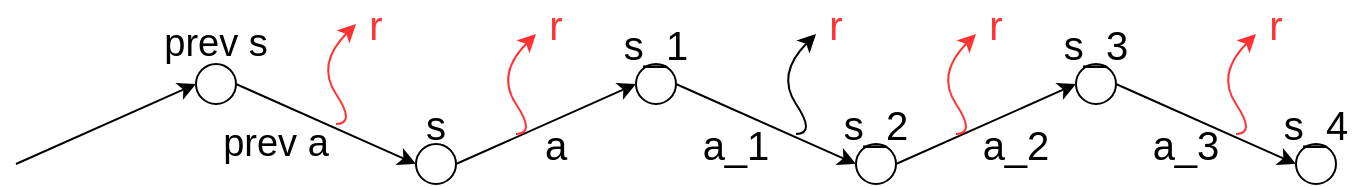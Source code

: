 <mxfile version="12.5.1" type="github">
  <diagram id="DRUTqslgJywgA-yeCbnr" name="Page-1">
    <mxGraphModel dx="1182" dy="683" grid="1" gridSize="10" guides="1" tooltips="1" connect="1" arrows="1" fold="1" page="1" pageScale="1" pageWidth="827" pageHeight="1169" math="0" shadow="0">
      <root>
        <mxCell id="0"/>
        <mxCell id="1" parent="0"/>
        <mxCell id="5rpIBblbzFWk3r73EX7g-2" value="" style="endArrow=classic;html=1;" edge="1" parent="1">
          <mxGeometry width="50" height="50" relative="1" as="geometry">
            <mxPoint x="110" y="200" as="sourcePoint"/>
            <mxPoint x="200" y="160" as="targetPoint"/>
          </mxGeometry>
        </mxCell>
        <mxCell id="5rpIBblbzFWk3r73EX7g-3" value="" style="endArrow=classic;html=1;" edge="1" parent="1">
          <mxGeometry width="50" height="50" relative="1" as="geometry">
            <mxPoint x="330" y="200" as="sourcePoint"/>
            <mxPoint x="420" y="160" as="targetPoint"/>
          </mxGeometry>
        </mxCell>
        <mxCell id="5rpIBblbzFWk3r73EX7g-4" value="" style="endArrow=classic;html=1;" edge="1" parent="1">
          <mxGeometry width="50" height="50" relative="1" as="geometry">
            <mxPoint x="220" y="160" as="sourcePoint"/>
            <mxPoint x="310" y="200" as="targetPoint"/>
          </mxGeometry>
        </mxCell>
        <mxCell id="5rpIBblbzFWk3r73EX7g-5" value="" style="endArrow=classic;html=1;" edge="1" parent="1">
          <mxGeometry width="50" height="50" relative="1" as="geometry">
            <mxPoint x="440" y="160" as="sourcePoint"/>
            <mxPoint x="530" y="200" as="targetPoint"/>
          </mxGeometry>
        </mxCell>
        <mxCell id="5rpIBblbzFWk3r73EX7g-6" value="" style="endArrow=classic;html=1;" edge="1" parent="1">
          <mxGeometry width="50" height="50" relative="1" as="geometry">
            <mxPoint x="660" y="160" as="sourcePoint"/>
            <mxPoint x="750" y="200" as="targetPoint"/>
          </mxGeometry>
        </mxCell>
        <mxCell id="5rpIBblbzFWk3r73EX7g-10" value="" style="ellipse;whiteSpace=wrap;html=1;aspect=fixed;" vertex="1" parent="1">
          <mxGeometry x="200" y="150" width="20" height="20" as="geometry"/>
        </mxCell>
        <mxCell id="5rpIBblbzFWk3r73EX7g-11" value="" style="ellipse;whiteSpace=wrap;html=1;aspect=fixed;" vertex="1" parent="1">
          <mxGeometry x="310" y="190" width="20" height="20" as="geometry"/>
        </mxCell>
        <mxCell id="5rpIBblbzFWk3r73EX7g-12" value="" style="ellipse;whiteSpace=wrap;html=1;aspect=fixed;" vertex="1" parent="1">
          <mxGeometry x="420" y="150" width="20" height="20" as="geometry"/>
        </mxCell>
        <mxCell id="5rpIBblbzFWk3r73EX7g-14" value="" style="ellipse;whiteSpace=wrap;html=1;aspect=fixed;" vertex="1" parent="1">
          <mxGeometry x="530" y="190" width="20" height="20" as="geometry"/>
        </mxCell>
        <mxCell id="5rpIBblbzFWk3r73EX7g-15" value="" style="endArrow=classic;html=1;" edge="1" parent="1">
          <mxGeometry width="50" height="50" relative="1" as="geometry">
            <mxPoint x="550" y="200" as="sourcePoint"/>
            <mxPoint x="640" y="160" as="targetPoint"/>
          </mxGeometry>
        </mxCell>
        <mxCell id="5rpIBblbzFWk3r73EX7g-16" value="" style="ellipse;whiteSpace=wrap;html=1;aspect=fixed;" vertex="1" parent="1">
          <mxGeometry x="640" y="150" width="20" height="20" as="geometry"/>
        </mxCell>
        <mxCell id="5rpIBblbzFWk3r73EX7g-17" value="" style="ellipse;whiteSpace=wrap;html=1;aspect=fixed;" vertex="1" parent="1">
          <mxGeometry x="750" y="190" width="20" height="20" as="geometry"/>
        </mxCell>
        <mxCell id="5rpIBblbzFWk3r73EX7g-19" value="&lt;font style=&quot;font-size: 19px&quot;&gt;prev s&lt;/font&gt;" style="text;html=1;strokeColor=none;fillColor=none;align=center;verticalAlign=middle;whiteSpace=wrap;rounded=0;" vertex="1" parent="1">
          <mxGeometry x="180" y="130" width="60" height="20" as="geometry"/>
        </mxCell>
        <mxCell id="5rpIBblbzFWk3r73EX7g-20" value="&lt;font style=&quot;font-size: 19px&quot;&gt;prev a&lt;/font&gt;" style="text;html=1;strokeColor=none;fillColor=none;align=center;verticalAlign=middle;whiteSpace=wrap;rounded=0;" vertex="1" parent="1">
          <mxGeometry x="210" y="180" width="60" height="20" as="geometry"/>
        </mxCell>
        <mxCell id="5rpIBblbzFWk3r73EX7g-23" value="" style="curved=1;endArrow=classic;html=1;strokeColor=#FF3333;" edge="1" parent="1">
          <mxGeometry width="50" height="50" relative="1" as="geometry">
            <mxPoint x="270" y="180" as="sourcePoint"/>
            <mxPoint x="280" y="130" as="targetPoint"/>
            <Array as="points">
              <mxPoint x="280" y="180"/>
              <mxPoint x="260" y="150"/>
            </Array>
          </mxGeometry>
        </mxCell>
        <mxCell id="5rpIBblbzFWk3r73EX7g-24" value="" style="curved=1;endArrow=classic;html=1;strokeColor=#FF3333;" edge="1" parent="1">
          <mxGeometry width="50" height="50" relative="1" as="geometry">
            <mxPoint x="360" y="185" as="sourcePoint"/>
            <mxPoint x="370" y="135" as="targetPoint"/>
            <Array as="points">
              <mxPoint x="370" y="185"/>
              <mxPoint x="350" y="155"/>
            </Array>
          </mxGeometry>
        </mxCell>
        <mxCell id="5rpIBblbzFWk3r73EX7g-25" value="" style="curved=1;endArrow=classic;html=1;" edge="1" parent="1">
          <mxGeometry width="50" height="50" relative="1" as="geometry">
            <mxPoint x="500" y="185" as="sourcePoint"/>
            <mxPoint x="510" y="135" as="targetPoint"/>
            <Array as="points">
              <mxPoint x="510" y="185"/>
              <mxPoint x="490" y="155"/>
            </Array>
          </mxGeometry>
        </mxCell>
        <mxCell id="5rpIBblbzFWk3r73EX7g-26" value="" style="curved=1;endArrow=classic;html=1;strokeColor=#FF3333;" edge="1" parent="1">
          <mxGeometry width="50" height="50" relative="1" as="geometry">
            <mxPoint x="580" y="185" as="sourcePoint"/>
            <mxPoint x="590" y="135" as="targetPoint"/>
            <Array as="points">
              <mxPoint x="590" y="185"/>
              <mxPoint x="570" y="155"/>
            </Array>
          </mxGeometry>
        </mxCell>
        <mxCell id="5rpIBblbzFWk3r73EX7g-27" value="" style="curved=1;endArrow=classic;html=1;strokeColor=#FF3333;" edge="1" parent="1">
          <mxGeometry width="50" height="50" relative="1" as="geometry">
            <mxPoint x="720" y="185" as="sourcePoint"/>
            <mxPoint x="730" y="135" as="targetPoint"/>
            <Array as="points">
              <mxPoint x="730" y="185"/>
              <mxPoint x="710" y="155"/>
            </Array>
          </mxGeometry>
        </mxCell>
        <mxCell id="5rpIBblbzFWk3r73EX7g-28" value="&lt;font style=&quot;font-size: 20px&quot;&gt;s&lt;/font&gt;" style="text;html=1;strokeColor=none;fillColor=none;align=center;verticalAlign=middle;whiteSpace=wrap;rounded=0;" vertex="1" parent="1">
          <mxGeometry x="300" y="170" width="40" height="20" as="geometry"/>
        </mxCell>
        <mxCell id="5rpIBblbzFWk3r73EX7g-29" value="&lt;font style=&quot;font-size: 20px&quot;&gt;a&lt;/font&gt;" style="text;html=1;strokeColor=none;fillColor=none;align=center;verticalAlign=middle;whiteSpace=wrap;rounded=0;" vertex="1" parent="1">
          <mxGeometry x="360" y="180" width="40" height="20" as="geometry"/>
        </mxCell>
        <mxCell id="5rpIBblbzFWk3r73EX7g-30" value="&lt;font style=&quot;font-size: 20px&quot;&gt;s_1&lt;/font&gt;&lt;span style=&quot;color: rgba(0 , 0 , 0 , 0) ; font-family: monospace ; font-size: 0px ; white-space: nowrap&quot;&gt;%3CmxGraphModel%3E%3Croot%3E%3CmxCell%20id%3D%220%22%2F%3E%3CmxCell%20id%3D%221%22%20parent%3D%220%22%2F%3E%3CmxCell%20id%3D%222%22%20value%3D%22%26lt%3Bfont%20style%3D%26quot%3Bfont-size%3A%2020px%26quot%3B%26gt%3Bs%26lt%3B%2Ffont%26gt%3B%22%20style%3D%22text%3Bhtml%3D1%3BstrokeColor%3Dnone%3BfillColor%3Dnone%3Balign%3Dcenter%3BverticalAlign%3Dmiddle%3BwhiteSpace%3Dwrap%3Brounded%3D0%3B%22%20vertex%3D%221%22%20parent%3D%221%22%3E%3CmxGeometry%20x%3D%22300%22%20y%3D%22170%22%20width%3D%2240%22%20height%3D%2220%22%20as%3D%22geometry%22%2F%3E%3C%2FmxCell%3E%3C%2Froot%3E%3C%2FmxGraphModel%3E&lt;/span&gt;" style="text;html=1;strokeColor=none;fillColor=none;align=center;verticalAlign=middle;whiteSpace=wrap;rounded=0;" vertex="1" parent="1">
          <mxGeometry x="410" y="130" width="40" height="20" as="geometry"/>
        </mxCell>
        <mxCell id="5rpIBblbzFWk3r73EX7g-31" value="&lt;font style=&quot;font-size: 20px&quot;&gt;a_1&lt;/font&gt;&lt;span style=&quot;color: rgba(0 , 0 , 0 , 0) ; font-family: monospace ; font-size: 0px ; white-space: nowrap&quot;&gt;%3CmxGraphModel%3E%3Croot%3E%3CmxCell%20id%3D%220%22%2F%3E%3CmxCell%20id%3D%221%22%20parent%3D%220%22%2F%3E%3CmxCell%20id%3D%222%22%20value%3D%22%26lt%3Bfont%20style%3D%26quot%3Bfont-size%3A%2020px%26quot%3B%26gt%3Bs%26lt%3B%2Ffont%26gt%3B%22%20style%3D%22text%3Bhtml%3D1%3BstrokeColor%3Dnone%3BfillColor%3Dnone%3Balign%3Dcenter%3BverticalAlign%3Dmiddle%3BwhiteSpace%3Dwrap%3Brounded%3D0%3B%22%20vertex%3D%221%22%20parent%3D%221%22%3E%3CmxGeometry%20x%3D%22300%22%20y%3D%22170%22%20width%3D%2240%22%20height%3D%2220%22%20as%3D%22geometry%22%2F%3E%3C%2FmxCell%3E%3C%2Froot%3E%3C%2FmxGraphModel%3E&lt;/span&gt;" style="text;html=1;strokeColor=none;fillColor=none;align=center;verticalAlign=middle;whiteSpace=wrap;rounded=0;" vertex="1" parent="1">
          <mxGeometry x="450" y="180" width="40" height="20" as="geometry"/>
        </mxCell>
        <mxCell id="5rpIBblbzFWk3r73EX7g-37" value="&lt;font style=&quot;font-size: 20px&quot;&gt;a_2&lt;/font&gt;&lt;span style=&quot;color: rgba(0 , 0 , 0 , 0) ; font-family: monospace ; font-size: 0px ; white-space: nowrap&quot;&gt;%3CmxGraphModel%3E%3Croot%3E%3CmxCell%20id%3D%220%22%2F%3E%3CmxCell%20id%3D%221%22%20parent%3D%220%22%2F%3E%3CmxCell%20id%3D%222%22%20value%3D%22%26lt%3Bfont%20style%3D%26quot%3Bfont-size%3A%2020px%26quot%3B%26gt%3Bs%26lt%3B%2Ffont%26gt%3B%22%20style%3D%22text%3Bhtml%3D1%3BstrokeColor%3Dnone%3BfillColor%3Dnone%3Balign%3Dcenter%3BverticalAlign%3Dmiddle%3BwhiteSpace%3Dwrap%3Brounded%3D0%3B%22%20vertex%3D%221%22%20parent%3D%221%22%3E%3CmxGeometry%20x%3D%22300%22%20y%3D%22170%22%20width%3D%2240%22%20height%3D%2220%22%20as%3D%22geometry%22%2F%3E%3C%2FmxCell%3E%3C%2Froot%3E%3C%2FmxGraphModel%32&lt;/span&gt;" style="text;html=1;strokeColor=none;fillColor=none;align=center;verticalAlign=middle;whiteSpace=wrap;rounded=0;" vertex="1" parent="1">
          <mxGeometry x="590" y="180" width="40" height="20" as="geometry"/>
        </mxCell>
        <mxCell id="5rpIBblbzFWk3r73EX7g-38" value="&lt;font style=&quot;font-size: 20px&quot;&gt;s_2&lt;/font&gt;&lt;span style=&quot;color: rgba(0 , 0 , 0 , 0) ; font-family: monospace ; font-size: 0px ; white-space: nowrap&quot;&gt;%3CmxGraphModel%3E%3Croot%3E%3CmxCell%20id%3D%220%22%2F%3E%3CmxCell%20id%3D%221%22%20parent%3D%220%22%2F%3E%3CmxCell%20id%3D%222%22%20value%3D%22%26lt%3Bfont%20style%3D%26quot%3Bfont-size%3A%2020px%26quot%3B%26gt%3Bs%26lt%3B%2Ffont%26gt%3B%22%20style%3D%22text%3Bhtml%3D1%3BstrokeColor%3Dnone%3BfillColor%3Dnone%3Balign%3Dcenter%3BverticalAlign%3Dmiddle%3BwhiteSpace%3Dwrap%3Brounded%3D0%3B%22%20vertex%3D%221%22%20parent%3D%221%22%3E%3CmxGeometry%20x%3D%22300%22%20y%3D%22170%22%20width%3D%2240%22%20height%3D%2220%22%20as%3D%22geometry%22%2F%3E%3C%2FmxCell%3E%3C%2Froot%3E%3C%2FmxGraphModel%2&lt;/span&gt;" style="text;html=1;strokeColor=none;fillColor=none;align=center;verticalAlign=middle;whiteSpace=wrap;rounded=0;" vertex="1" parent="1">
          <mxGeometry x="520" y="170" width="40" height="20" as="geometry"/>
        </mxCell>
        <mxCell id="5rpIBblbzFWk3r73EX7g-39" value="&lt;font style=&quot;font-size: 20px&quot;&gt;s_3&lt;/font&gt;&lt;span style=&quot;color: rgba(0 , 0 , 0 , 0) ; font-family: monospace ; font-size: 0px ; white-space: nowrap&quot;&gt;%3CmxGraphModel%3E%3Croot%3E%3CmxCell%20id%3D%220%22%2F%3E%3CmxCell%20id%3D%221%22%20parent%3D%220%22%2F%3E%3CmxCell%20id%3D%222%22%20value%3D%22%26lt%3Bfont%20style%3D%26quot%3Bfont-size%3A%2020px%26quot%3B%26gt%3Bs%26lt%3B%2Ffont%26gt%3B%22%20style%3D%22text%3Bhtml%3D1%3BstrokeColor%3Dnone%3BfillColor%3Dnone%3Balign%3Dcenter%3BverticalAlign%3Dmiddle%3BwhiteSpace%3Dwrap%3Brounded%3D0%3B%22%20vertex%3D%221%22%20parent%3D%221%22%3E%3CmxGeometry%20x%3D%22300%22%20y%3D%22170%22%20width%3D%2240%22%20height%3D%2220%22%20as%3D%22geometry%22%2F%3E%3C%2FmxCell%3E%3C%2Froot%3E%3C%2FmxGraph&lt;/span&gt;" style="text;html=1;strokeColor=none;fillColor=none;align=center;verticalAlign=middle;whiteSpace=wrap;rounded=0;" vertex="1" parent="1">
          <mxGeometry x="630" y="130" width="40" height="20" as="geometry"/>
        </mxCell>
        <mxCell id="5rpIBblbzFWk3r73EX7g-40" value="&lt;font style=&quot;font-size: 20px&quot;&gt;s_4&lt;/font&gt;&lt;span style=&quot;color: rgba(0 , 0 , 0 , 0) ; font-family: monospace ; font-size: 0px ; white-space: nowrap&quot;&gt;%3CmxGraphModel%3E%3Croot%3E%3CmxCell%20id%3D%220%22%2F%3E%3CmxCell%20id%3D%221%22%20parent%3D%220%22%2F%3E%3CmxCell%20id%3D%222%22%20value%3D%22%26lt%3Bfont%20style%3D%26quot%3Bfont-size%3A%2020px%26quot%3B%26gt%3Bs%26lt%3B%2Ffont%26gt%3B%22%20style%3D%22text%3Bhtml%3D1%3BstrokeColor%3Dnone%3BfillColor%3Dnone%3Balign%3Dcenter%3BverticalAlign%3Dmiddle%3BwhiteSpace%3Dwrap%3Brounded%3D0%3B%22%20vertex%3D%221%22%20parent%3D%221%22%3E%3CmxGeometry%20x%3D%22300%22%20y%3D%22170%22%20width%3D%2240%22%20height%3D%2220%22%20as%3D%22geometry%22%2F%3E%3C%2FmxCell%3E%3C%2Froot%3E%3C%2FmxGraph&lt;/span&gt;" style="text;html=1;strokeColor=none;fillColor=none;align=center;verticalAlign=middle;whiteSpace=wrap;rounded=0;" vertex="1" parent="1">
          <mxGeometry x="740" y="170" width="40" height="20" as="geometry"/>
        </mxCell>
        <mxCell id="5rpIBblbzFWk3r73EX7g-45" value="&lt;font style=&quot;font-size: 20px&quot;&gt;a_3&lt;/font&gt;&lt;span style=&quot;color: rgba(0 , 0 , 0 , 0) ; font-family: monospace ; font-size: 0px ; white-space: nowrap&quot;&gt;%3CmxGraphModel%3E%3Croot%3E%3CmxCell%20id%3D%220%22%2F%3E%3CmxCell%20id%3D%221%22%20parent%3D%220%22%2F%3E%3CmxCell%20id%3D%222%22%20value%3D%22%26lt%3Bfont%20style%3D%26quot%3Bfont-size%3A%2020px%26quot%3B%26gt%3Bs%26lt%3B%2Ffont%26gt%3B%22%20style%3D%22text%3Bhtml%3D1%3BstrokeColor%3Dnone%3BfillColor%3Dnone%3Balign%3Dcenter%3BverticalAlign%3Dmiddle%3BwhiteSpace%3Dwrap%3Brounded%3D0%3B%22%20vertex%3D%221%22%20parent%3D%221%22%3E%3CmxGeometry%20x%3D%22300%22%20y%3D%22170%22%20width%3D%2240%22%20height%3D%2220%22%20as%3D%22geometry%22%2F%3E%3C%2FmxCell%3E%3C%2Froot%3E%3C%2FmxGraphModel%32&lt;/span&gt;" style="text;html=1;strokeColor=none;fillColor=none;align=center;verticalAlign=middle;whiteSpace=wrap;rounded=0;" vertex="1" parent="1">
          <mxGeometry x="680" y="180" width="30" height="20" as="geometry"/>
        </mxCell>
        <mxCell id="5rpIBblbzFWk3r73EX7g-47" value="&lt;font style=&quot;font-size: 20px&quot; color=&quot;#ff3333&quot;&gt;r&lt;/font&gt;" style="text;html=1;strokeColor=none;fillColor=none;align=center;verticalAlign=middle;whiteSpace=wrap;rounded=0;" vertex="1" parent="1">
          <mxGeometry x="500" y="120" width="40" height="20" as="geometry"/>
        </mxCell>
        <mxCell id="5rpIBblbzFWk3r73EX7g-48" value="&lt;font style=&quot;font-size: 20px&quot; color=&quot;#ff3333&quot;&gt;r&lt;/font&gt;" style="text;html=1;strokeColor=none;fillColor=none;align=center;verticalAlign=middle;whiteSpace=wrap;rounded=0;" vertex="1" parent="1">
          <mxGeometry x="360" y="120" width="40" height="20" as="geometry"/>
        </mxCell>
        <mxCell id="5rpIBblbzFWk3r73EX7g-49" value="&lt;font style=&quot;font-size: 20px&quot; color=&quot;#ff3333&quot;&gt;r&lt;/font&gt;" style="text;html=1;strokeColor=none;fillColor=none;align=center;verticalAlign=middle;whiteSpace=wrap;rounded=0;" vertex="1" parent="1">
          <mxGeometry x="270" y="120" width="40" height="20" as="geometry"/>
        </mxCell>
        <mxCell id="5rpIBblbzFWk3r73EX7g-50" value="&lt;font style=&quot;font-size: 20px&quot; color=&quot;#ff3333&quot;&gt;r&lt;/font&gt;" style="text;html=1;strokeColor=none;fillColor=none;align=center;verticalAlign=middle;whiteSpace=wrap;rounded=0;" vertex="1" parent="1">
          <mxGeometry x="580" y="120" width="40" height="20" as="geometry"/>
        </mxCell>
        <mxCell id="5rpIBblbzFWk3r73EX7g-51" value="&lt;font style=&quot;font-size: 20px&quot; color=&quot;#ff3333&quot;&gt;r&lt;/font&gt;" style="text;html=1;strokeColor=none;fillColor=none;align=center;verticalAlign=middle;whiteSpace=wrap;rounded=0;" vertex="1" parent="1">
          <mxGeometry x="720" y="120" width="40" height="20" as="geometry"/>
        </mxCell>
      </root>
    </mxGraphModel>
  </diagram>
</mxfile>

